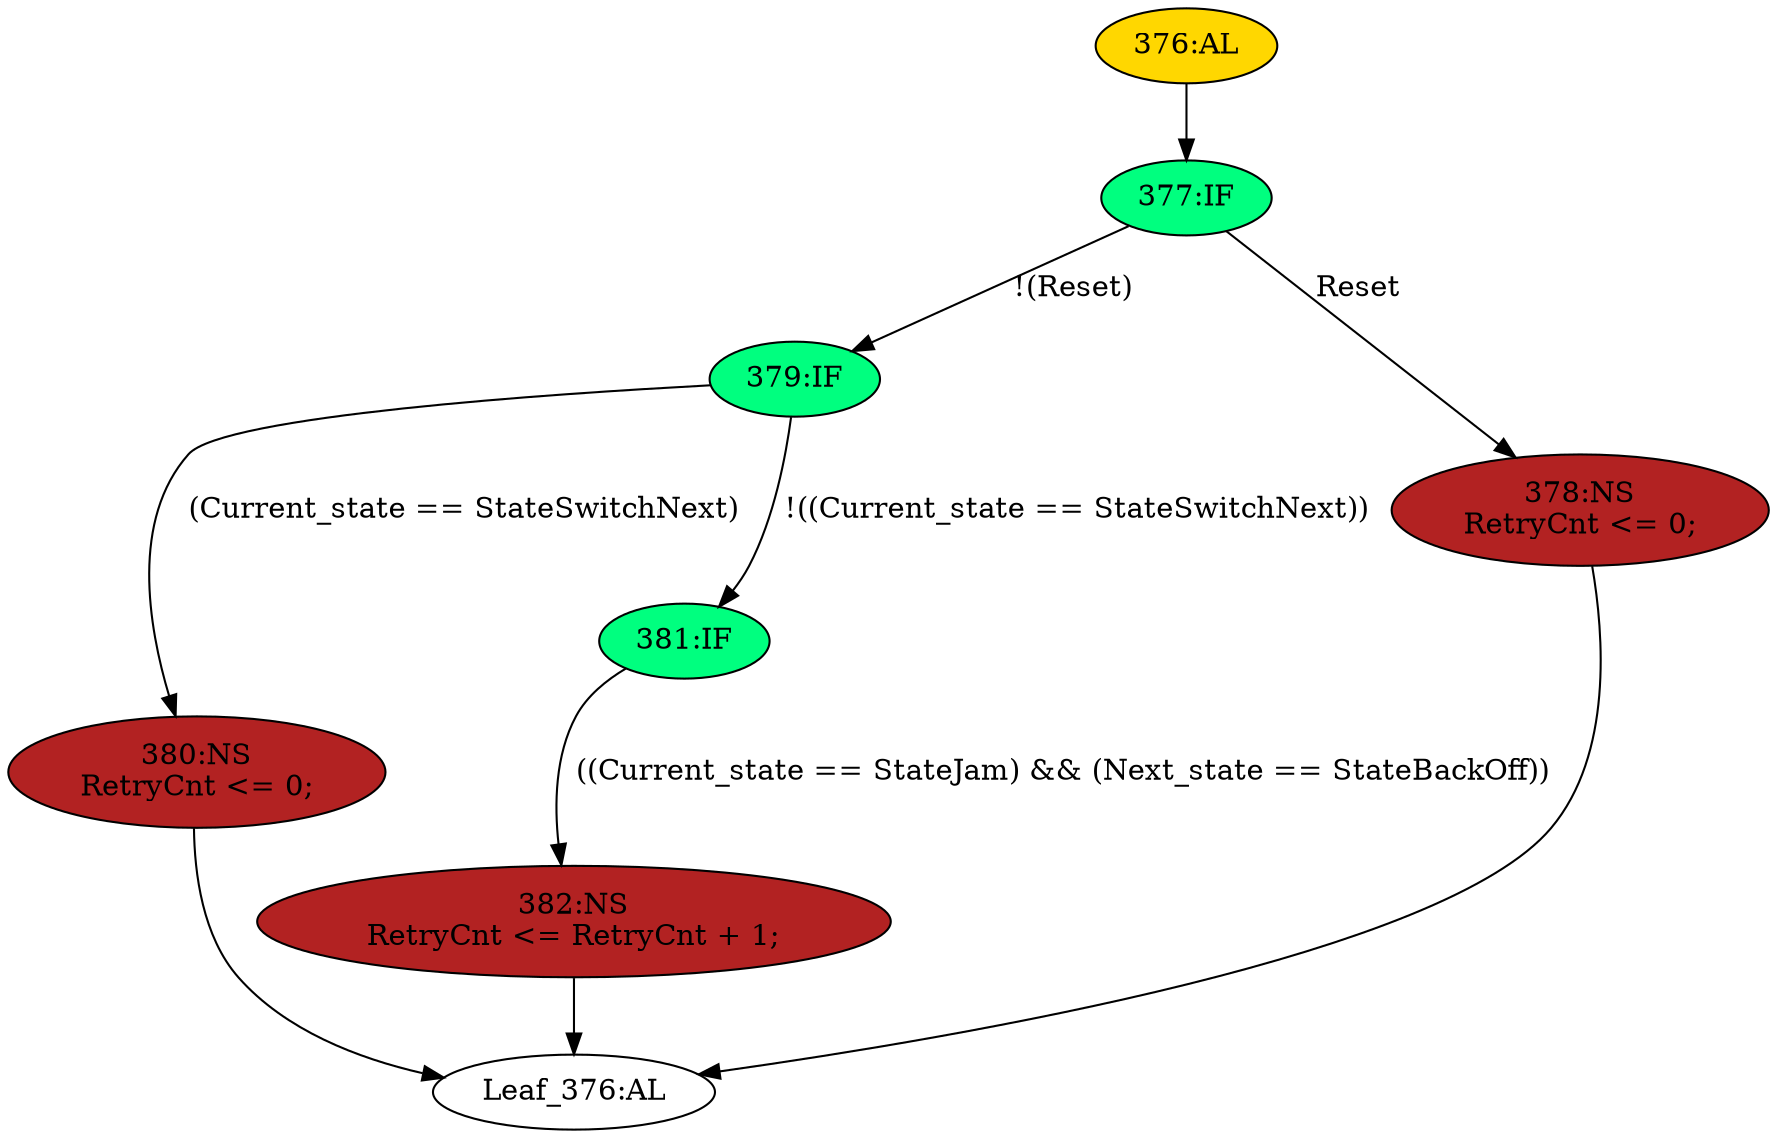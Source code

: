 strict digraph "" {
	node [label="\N"];
	"379:IF"	 [ast="<pyverilog.vparser.ast.IfStatement object at 0x7f104a5725d0>",
		fillcolor=springgreen,
		label="379:IF",
		statements="[]",
		style=filled,
		typ=IfStatement];
	"380:NS"	 [ast="<pyverilog.vparser.ast.NonblockingSubstitution object at 0x7f104a572a50>",
		fillcolor=firebrick,
		label="380:NS
RetryCnt <= 0;",
		statements="[<pyverilog.vparser.ast.NonblockingSubstitution object at 0x7f104a572a50>]",
		style=filled,
		typ=NonblockingSubstitution];
	"379:IF" -> "380:NS"	 [cond="['Current_state', 'StateSwitchNext']",
		label="(Current_state == StateSwitchNext)",
		lineno=379];
	"381:IF"	 [ast="<pyverilog.vparser.ast.IfStatement object at 0x7f104a572610>",
		fillcolor=springgreen,
		label="381:IF",
		statements="[]",
		style=filled,
		typ=IfStatement];
	"379:IF" -> "381:IF"	 [cond="['Current_state', 'StateSwitchNext']",
		label="!((Current_state == StateSwitchNext))",
		lineno=379];
	"Leaf_376:AL"	 [def_var="['RetryCnt']",
		label="Leaf_376:AL"];
	"380:NS" -> "Leaf_376:AL"	 [cond="[]",
		lineno=None];
	"378:NS"	 [ast="<pyverilog.vparser.ast.NonblockingSubstitution object at 0x7f104a572ed0>",
		fillcolor=firebrick,
		label="378:NS
RetryCnt <= 0;",
		statements="[<pyverilog.vparser.ast.NonblockingSubstitution object at 0x7f104a572ed0>]",
		style=filled,
		typ=NonblockingSubstitution];
	"378:NS" -> "Leaf_376:AL"	 [cond="[]",
		lineno=None];
	"382:NS"	 [ast="<pyverilog.vparser.ast.NonblockingSubstitution object at 0x7f104a572650>",
		fillcolor=firebrick,
		label="382:NS
RetryCnt <= RetryCnt + 1;",
		statements="[<pyverilog.vparser.ast.NonblockingSubstitution object at 0x7f104a572650>]",
		style=filled,
		typ=NonblockingSubstitution];
	"381:IF" -> "382:NS"	 [cond="['Current_state', 'StateJam', 'Next_state', 'StateBackOff']",
		label="((Current_state == StateJam) && (Next_state == StateBackOff))",
		lineno=381];
	"377:IF"	 [ast="<pyverilog.vparser.ast.IfStatement object at 0x7f104a572e90>",
		fillcolor=springgreen,
		label="377:IF",
		statements="[]",
		style=filled,
		typ=IfStatement];
	"377:IF" -> "379:IF"	 [cond="['Reset']",
		label="!(Reset)",
		lineno=377];
	"377:IF" -> "378:NS"	 [cond="['Reset']",
		label=Reset,
		lineno=377];
	"376:AL"	 [ast="<pyverilog.vparser.ast.Always object at 0x7f104a572d10>",
		clk_sens=True,
		fillcolor=gold,
		label="376:AL",
		sens="['Clk', 'Reset']",
		statements="[]",
		style=filled,
		typ=Always,
		use_var="['Reset', 'StateJam', 'StateBackOff', 'RetryCnt', 'Current_state', 'StateSwitchNext', 'Next_state']"];
	"376:AL" -> "377:IF"	 [cond="[]",
		lineno=None];
	"382:NS" -> "Leaf_376:AL"	 [cond="[]",
		lineno=None];
}
